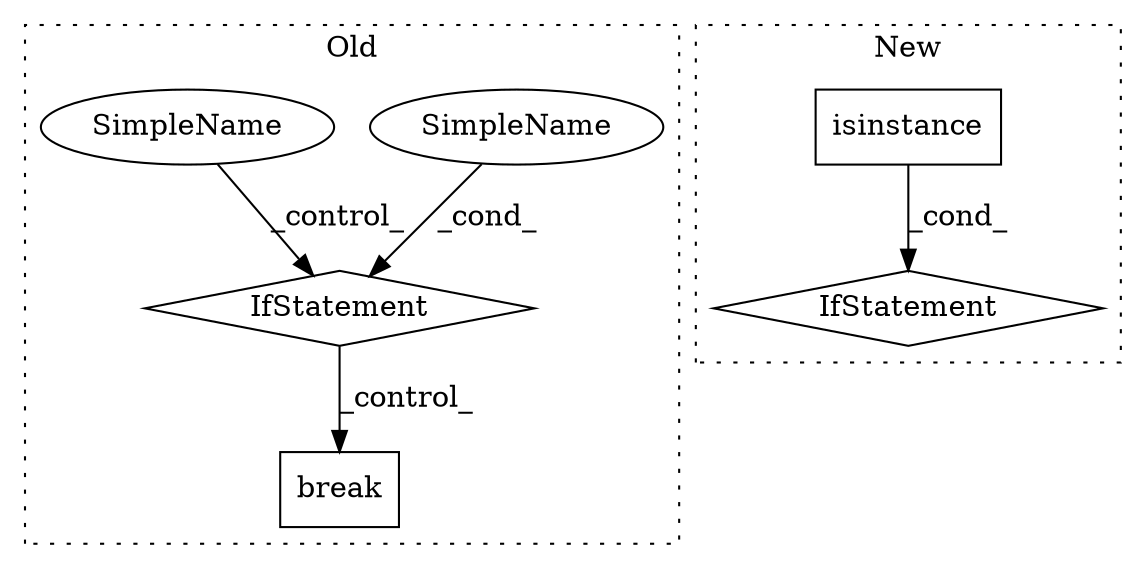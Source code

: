 digraph G {
subgraph cluster0 {
1 [label="break" a="10" s="4027" l="6" shape="box"];
4 [label="IfStatement" a="25" s="3208,3239" l="4,2" shape="diamond"];
5 [label="SimpleName" a="42" s="" l="" shape="ellipse"];
6 [label="SimpleName" a="42" s="" l="" shape="ellipse"];
label = "Old";
style="dotted";
}
subgraph cluster1 {
2 [label="isinstance" a="32" s="3192,3246" l="11,1" shape="box"];
3 [label="IfStatement" a="25" s="3188,3247" l="4,2" shape="diamond"];
label = "New";
style="dotted";
}
2 -> 3 [label="_cond_"];
4 -> 1 [label="_control_"];
5 -> 4 [label="_cond_"];
6 -> 4 [label="_control_"];
}